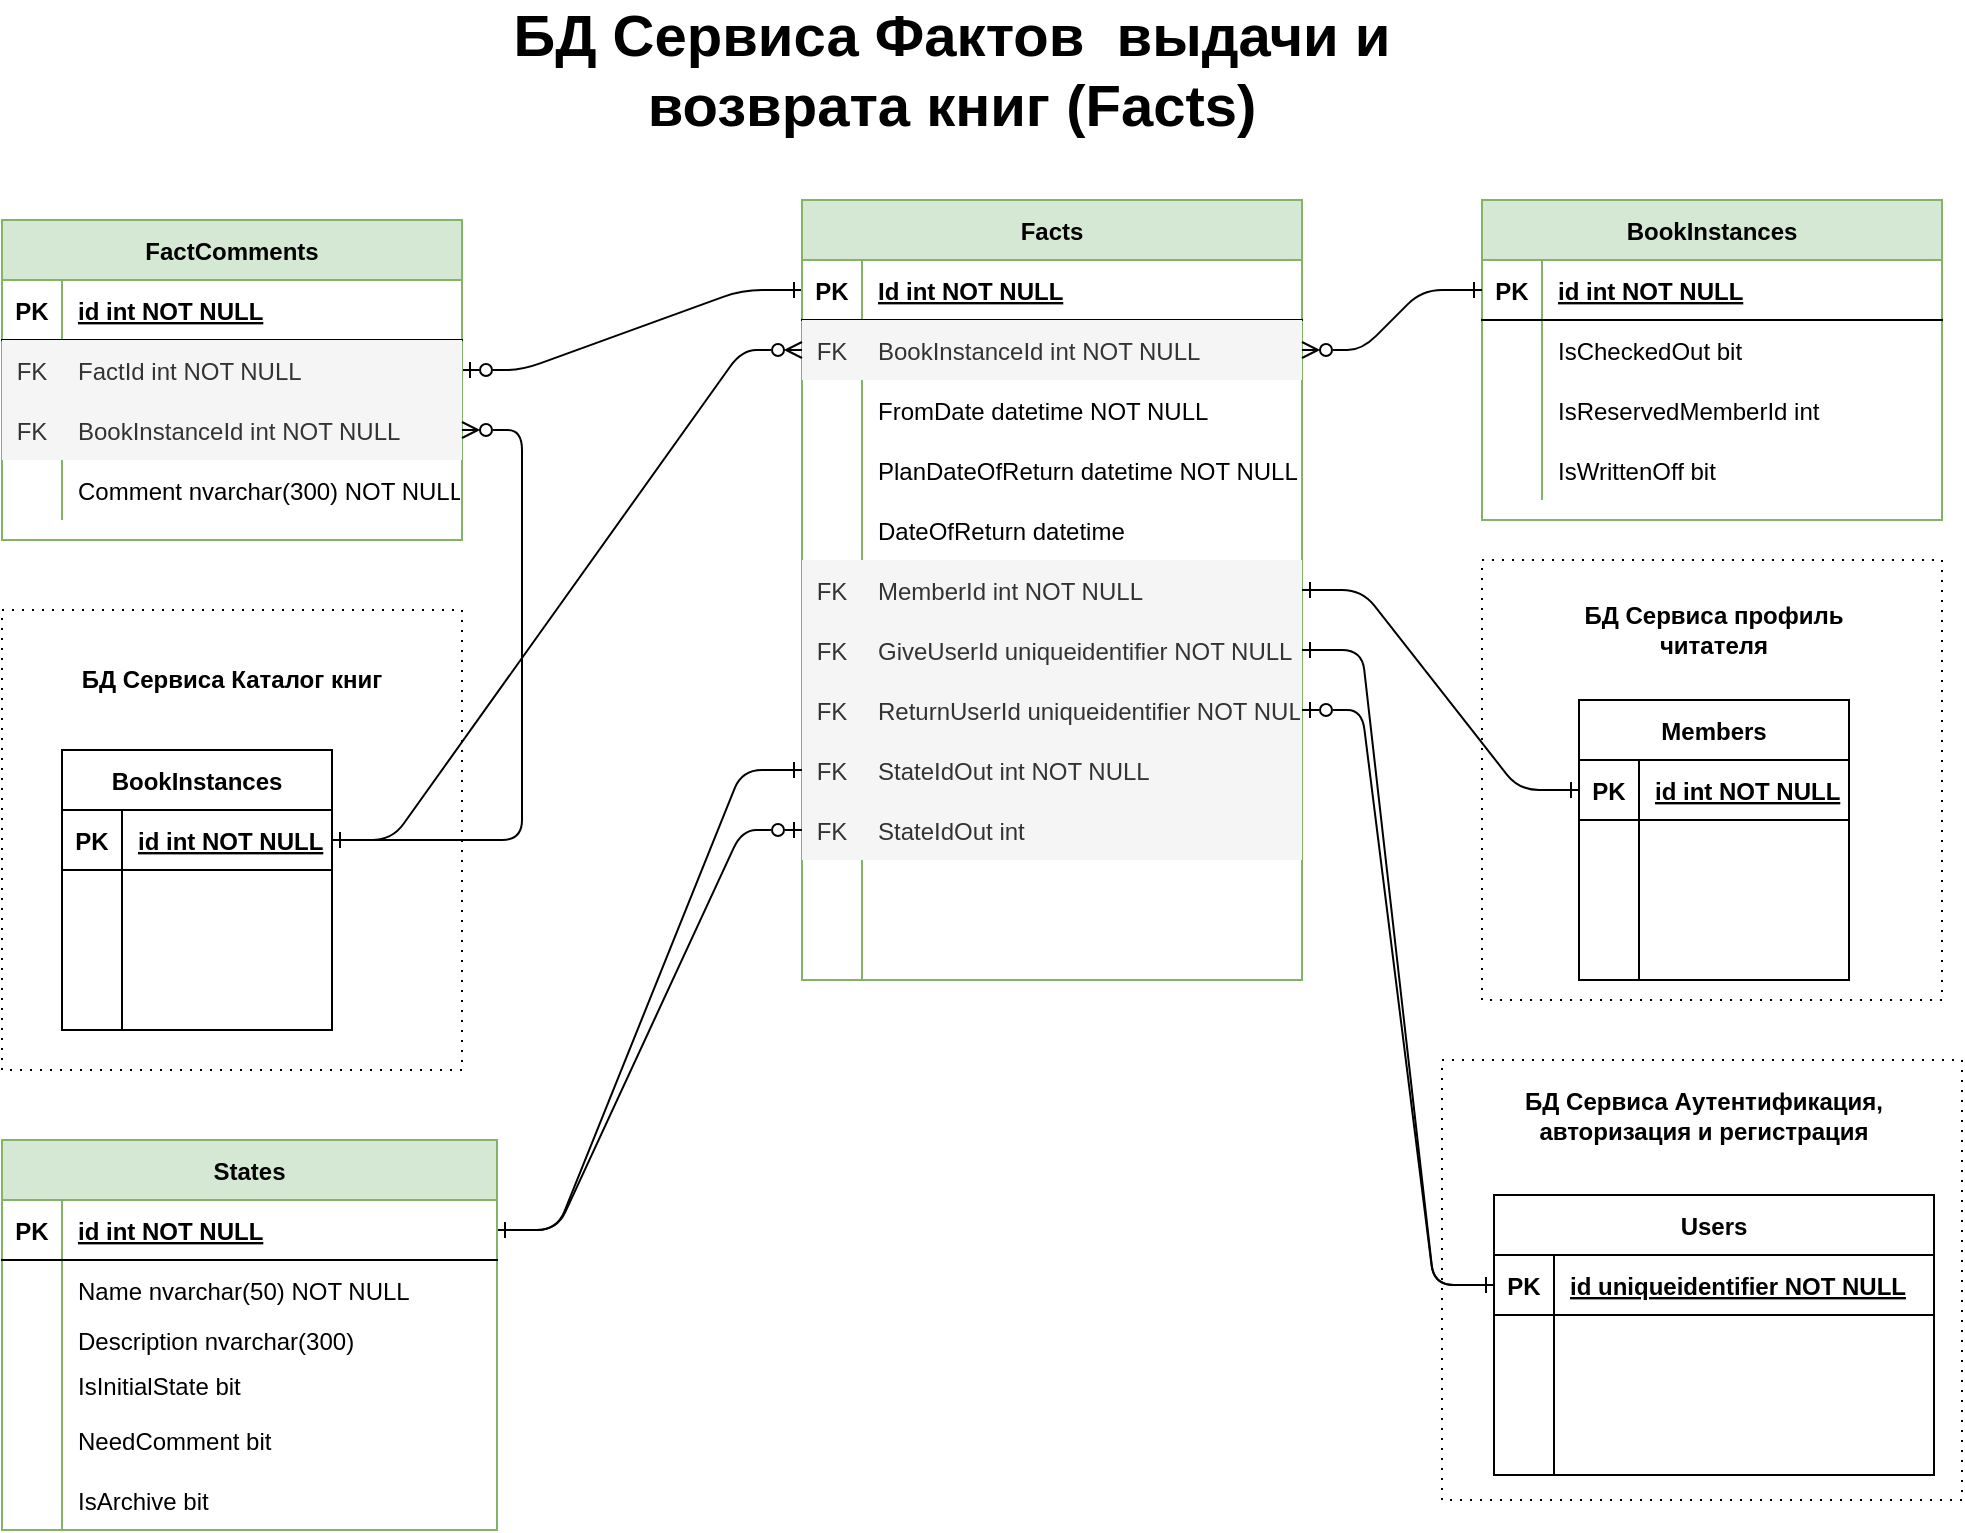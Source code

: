 <mxfile version="26.0.9">
  <diagram id="R2lEEEUBdFMjLlhIrx00" name="Page-1">
    <mxGraphModel dx="1434" dy="836" grid="1" gridSize="10" guides="1" tooltips="1" connect="1" arrows="1" fold="1" page="1" pageScale="1" pageWidth="1100" pageHeight="850" math="0" shadow="0" extFonts="Permanent Marker^https://fonts.googleapis.com/css?family=Permanent+Marker">
      <root>
        <mxCell id="0" />
        <mxCell id="1" parent="0" />
        <mxCell id="8gXtOfc097tfN7bJmvYU-185" value="" style="rounded=0;whiteSpace=wrap;html=1;dashed=1;dashPattern=1 4;" parent="1" vertex="1">
          <mxGeometry x="830" y="280" width="230" height="220" as="geometry" />
        </mxCell>
        <mxCell id="8gXtOfc097tfN7bJmvYU-169" value="" style="rounded=0;whiteSpace=wrap;html=1;dashed=1;dashPattern=1 4;" parent="1" vertex="1">
          <mxGeometry x="90" y="305" width="230" height="230" as="geometry" />
        </mxCell>
        <mxCell id="8gXtOfc097tfN7bJmvYU-164" value="" style="rounded=0;whiteSpace=wrap;html=1;dashed=1;dashPattern=1 4;" parent="1" vertex="1">
          <mxGeometry x="810" y="530" width="260" height="220" as="geometry" />
        </mxCell>
        <mxCell id="C-vyLk0tnHw3VtMMgP7b-1" value="" style="edgeStyle=entityRelationEdgeStyle;endArrow=ERone;startArrow=ERzeroToOne;endFill=0;startFill=0;exitX=1;exitY=0.5;exitDx=0;exitDy=0;entryX=0;entryY=0.5;entryDx=0;entryDy=0;" parent="1" source="8gXtOfc097tfN7bJmvYU-111" target="8gXtOfc097tfN7bJmvYU-3" edge="1">
          <mxGeometry width="100" height="100" relative="1" as="geometry">
            <mxPoint x="460" y="-165" as="sourcePoint" />
            <mxPoint x="540" y="-135" as="targetPoint" />
          </mxGeometry>
        </mxCell>
        <mxCell id="8gXtOfc097tfN7bJmvYU-1" value="БД Сервиса Фактов&amp;nbsp; выдачи и возврата книг (Facts)" style="text;html=1;align=center;verticalAlign=middle;whiteSpace=wrap;rounded=0;fontSize=29;fontStyle=1" parent="1" vertex="1">
          <mxGeometry x="320" y="20" width="490" height="30" as="geometry" />
        </mxCell>
        <mxCell id="8gXtOfc097tfN7bJmvYU-2" value="Facts" style="shape=table;startSize=30;container=1;collapsible=1;childLayout=tableLayout;fixedRows=1;rowLines=0;fontStyle=1;align=center;resizeLast=1;fillColor=#d5e8d4;strokeColor=#82b366;" parent="1" vertex="1">
          <mxGeometry x="490" y="100" width="250" height="390" as="geometry" />
        </mxCell>
        <mxCell id="8gXtOfc097tfN7bJmvYU-3" value="" style="shape=partialRectangle;collapsible=0;dropTarget=0;pointerEvents=0;fillColor=none;points=[[0,0.5],[1,0.5]];portConstraint=eastwest;top=0;left=0;right=0;bottom=1;" parent="8gXtOfc097tfN7bJmvYU-2" vertex="1">
          <mxGeometry y="30" width="250" height="30" as="geometry" />
        </mxCell>
        <mxCell id="8gXtOfc097tfN7bJmvYU-4" value="PK" style="shape=partialRectangle;overflow=hidden;connectable=0;fillColor=none;top=0;left=0;bottom=0;right=0;fontStyle=1;" parent="8gXtOfc097tfN7bJmvYU-3" vertex="1">
          <mxGeometry width="30" height="30" as="geometry">
            <mxRectangle width="30" height="30" as="alternateBounds" />
          </mxGeometry>
        </mxCell>
        <mxCell id="8gXtOfc097tfN7bJmvYU-5" value="Id int NOT NULL " style="shape=partialRectangle;overflow=hidden;connectable=0;fillColor=none;top=0;left=0;bottom=0;right=0;align=left;spacingLeft=6;fontStyle=5;" parent="8gXtOfc097tfN7bJmvYU-3" vertex="1">
          <mxGeometry x="30" width="220" height="30" as="geometry">
            <mxRectangle width="220" height="30" as="alternateBounds" />
          </mxGeometry>
        </mxCell>
        <mxCell id="8gXtOfc097tfN7bJmvYU-6" value="" style="shape=partialRectangle;collapsible=0;dropTarget=0;pointerEvents=0;fillColor=none;points=[[0,0.5],[1,0.5]];portConstraint=eastwest;top=0;left=0;right=0;bottom=0;" parent="8gXtOfc097tfN7bJmvYU-2" vertex="1">
          <mxGeometry y="60" width="250" height="30" as="geometry" />
        </mxCell>
        <mxCell id="8gXtOfc097tfN7bJmvYU-7" value="FK" style="shape=partialRectangle;overflow=hidden;connectable=0;fillColor=#f5f5f5;top=0;left=0;bottom=0;right=0;fontColor=#333333;strokeColor=#666666;" parent="8gXtOfc097tfN7bJmvYU-6" vertex="1">
          <mxGeometry width="30" height="30" as="geometry">
            <mxRectangle width="30" height="30" as="alternateBounds" />
          </mxGeometry>
        </mxCell>
        <mxCell id="8gXtOfc097tfN7bJmvYU-8" value="BookInstanceId int NOT NULL" style="shape=partialRectangle;overflow=hidden;connectable=0;fillColor=#f5f5f5;top=0;left=0;bottom=0;right=0;align=left;spacingLeft=6;fontColor=#333333;strokeColor=#666666;" parent="8gXtOfc097tfN7bJmvYU-6" vertex="1">
          <mxGeometry x="30" width="220" height="30" as="geometry">
            <mxRectangle width="220" height="30" as="alternateBounds" />
          </mxGeometry>
        </mxCell>
        <mxCell id="8gXtOfc097tfN7bJmvYU-21" value="" style="shape=partialRectangle;collapsible=0;dropTarget=0;pointerEvents=0;fillColor=none;points=[[0,0.5],[1,0.5]];portConstraint=eastwest;top=0;left=0;right=0;bottom=0;" parent="8gXtOfc097tfN7bJmvYU-2" vertex="1">
          <mxGeometry y="90" width="250" height="30" as="geometry" />
        </mxCell>
        <mxCell id="8gXtOfc097tfN7bJmvYU-22" value="" style="shape=partialRectangle;overflow=hidden;connectable=0;fillColor=none;top=0;left=0;bottom=0;right=0;" parent="8gXtOfc097tfN7bJmvYU-21" vertex="1">
          <mxGeometry width="30" height="30" as="geometry">
            <mxRectangle width="30" height="30" as="alternateBounds" />
          </mxGeometry>
        </mxCell>
        <mxCell id="8gXtOfc097tfN7bJmvYU-23" value="FromDate datetime NOT NULL" style="shape=partialRectangle;overflow=hidden;connectable=0;fillColor=none;top=0;left=0;bottom=0;right=0;align=left;spacingLeft=6;" parent="8gXtOfc097tfN7bJmvYU-21" vertex="1">
          <mxGeometry x="30" width="220" height="30" as="geometry">
            <mxRectangle width="220" height="30" as="alternateBounds" />
          </mxGeometry>
        </mxCell>
        <mxCell id="8gXtOfc097tfN7bJmvYU-24" value="" style="shape=partialRectangle;collapsible=0;dropTarget=0;pointerEvents=0;fillColor=none;points=[[0,0.5],[1,0.5]];portConstraint=eastwest;top=0;left=0;right=0;bottom=0;" parent="8gXtOfc097tfN7bJmvYU-2" vertex="1">
          <mxGeometry y="120" width="250" height="30" as="geometry" />
        </mxCell>
        <mxCell id="8gXtOfc097tfN7bJmvYU-25" value="" style="shape=partialRectangle;overflow=hidden;connectable=0;fillColor=none;top=0;left=0;bottom=0;right=0;" parent="8gXtOfc097tfN7bJmvYU-24" vertex="1">
          <mxGeometry width="30" height="30" as="geometry">
            <mxRectangle width="30" height="30" as="alternateBounds" />
          </mxGeometry>
        </mxCell>
        <mxCell id="8gXtOfc097tfN7bJmvYU-26" value="PlanDateOfReturn datetime NOT NULL" style="shape=partialRectangle;overflow=hidden;connectable=0;fillColor=none;top=0;left=0;bottom=0;right=0;align=left;spacingLeft=6;" parent="8gXtOfc097tfN7bJmvYU-24" vertex="1">
          <mxGeometry x="30" width="220" height="30" as="geometry">
            <mxRectangle width="220" height="30" as="alternateBounds" />
          </mxGeometry>
        </mxCell>
        <mxCell id="8gXtOfc097tfN7bJmvYU-27" value="" style="shape=partialRectangle;collapsible=0;dropTarget=0;pointerEvents=0;fillColor=none;points=[[0,0.5],[1,0.5]];portConstraint=eastwest;top=0;left=0;right=0;bottom=0;" parent="8gXtOfc097tfN7bJmvYU-2" vertex="1">
          <mxGeometry y="150" width="250" height="30" as="geometry" />
        </mxCell>
        <mxCell id="8gXtOfc097tfN7bJmvYU-28" value="" style="shape=partialRectangle;overflow=hidden;connectable=0;fillColor=none;top=0;left=0;bottom=0;right=0;" parent="8gXtOfc097tfN7bJmvYU-27" vertex="1">
          <mxGeometry width="30" height="30" as="geometry">
            <mxRectangle width="30" height="30" as="alternateBounds" />
          </mxGeometry>
        </mxCell>
        <mxCell id="8gXtOfc097tfN7bJmvYU-29" value="DateOfReturn datetime" style="shape=partialRectangle;overflow=hidden;connectable=0;fillColor=none;top=0;left=0;bottom=0;right=0;align=left;spacingLeft=6;" parent="8gXtOfc097tfN7bJmvYU-27" vertex="1">
          <mxGeometry x="30" width="220" height="30" as="geometry">
            <mxRectangle width="220" height="30" as="alternateBounds" />
          </mxGeometry>
        </mxCell>
        <mxCell id="8gXtOfc097tfN7bJmvYU-30" value="" style="shape=partialRectangle;collapsible=0;dropTarget=0;pointerEvents=0;fillColor=none;points=[[0,0.5],[1,0.5]];portConstraint=eastwest;top=0;left=0;right=0;bottom=0;" parent="8gXtOfc097tfN7bJmvYU-2" vertex="1">
          <mxGeometry y="180" width="250" height="30" as="geometry" />
        </mxCell>
        <mxCell id="8gXtOfc097tfN7bJmvYU-31" value="FK" style="shape=partialRectangle;overflow=hidden;connectable=0;fillColor=#f5f5f5;top=0;left=0;bottom=0;right=0;fontColor=#333333;strokeColor=#666666;" parent="8gXtOfc097tfN7bJmvYU-30" vertex="1">
          <mxGeometry width="30" height="30" as="geometry">
            <mxRectangle width="30" height="30" as="alternateBounds" />
          </mxGeometry>
        </mxCell>
        <mxCell id="8gXtOfc097tfN7bJmvYU-32" value="MemberId int NOT NULL" style="shape=partialRectangle;overflow=hidden;connectable=0;fillColor=#f5f5f5;top=0;left=0;bottom=0;right=0;align=left;spacingLeft=6;fontColor=#333333;strokeColor=#666666;" parent="8gXtOfc097tfN7bJmvYU-30" vertex="1">
          <mxGeometry x="30" width="220" height="30" as="geometry">
            <mxRectangle width="220" height="30" as="alternateBounds" />
          </mxGeometry>
        </mxCell>
        <mxCell id="8gXtOfc097tfN7bJmvYU-33" value="" style="shape=partialRectangle;collapsible=0;dropTarget=0;pointerEvents=0;fillColor=none;points=[[0,0.5],[1,0.5]];portConstraint=eastwest;top=0;left=0;right=0;bottom=0;" parent="8gXtOfc097tfN7bJmvYU-2" vertex="1">
          <mxGeometry y="210" width="250" height="30" as="geometry" />
        </mxCell>
        <mxCell id="8gXtOfc097tfN7bJmvYU-34" value="FK" style="shape=partialRectangle;overflow=hidden;connectable=0;fillColor=#f5f5f5;top=0;left=0;bottom=0;right=0;fontColor=#333333;strokeColor=#666666;" parent="8gXtOfc097tfN7bJmvYU-33" vertex="1">
          <mxGeometry width="30" height="30" as="geometry">
            <mxRectangle width="30" height="30" as="alternateBounds" />
          </mxGeometry>
        </mxCell>
        <mxCell id="8gXtOfc097tfN7bJmvYU-35" value="GiveUserId uniqueidentifier NOT NULL" style="shape=partialRectangle;overflow=hidden;connectable=0;fillColor=#f5f5f5;top=0;left=0;bottom=0;right=0;align=left;spacingLeft=6;fontColor=#333333;strokeColor=#666666;" parent="8gXtOfc097tfN7bJmvYU-33" vertex="1">
          <mxGeometry x="30" width="220" height="30" as="geometry">
            <mxRectangle width="220" height="30" as="alternateBounds" />
          </mxGeometry>
        </mxCell>
        <mxCell id="8gXtOfc097tfN7bJmvYU-36" value="" style="shape=partialRectangle;collapsible=0;dropTarget=0;pointerEvents=0;fillColor=none;points=[[0,0.5],[1,0.5]];portConstraint=eastwest;top=0;left=0;right=0;bottom=0;" parent="8gXtOfc097tfN7bJmvYU-2" vertex="1">
          <mxGeometry y="240" width="250" height="30" as="geometry" />
        </mxCell>
        <mxCell id="8gXtOfc097tfN7bJmvYU-37" value="FK" style="shape=partialRectangle;overflow=hidden;connectable=0;fillColor=#f5f5f5;top=0;left=0;bottom=0;right=0;fontColor=#333333;strokeColor=#666666;" parent="8gXtOfc097tfN7bJmvYU-36" vertex="1">
          <mxGeometry width="30" height="30" as="geometry">
            <mxRectangle width="30" height="30" as="alternateBounds" />
          </mxGeometry>
        </mxCell>
        <mxCell id="8gXtOfc097tfN7bJmvYU-38" value="ReturnUserId uniqueidentifier NOT NULL" style="shape=partialRectangle;overflow=hidden;connectable=0;fillColor=#f5f5f5;top=0;left=0;bottom=0;right=0;align=left;spacingLeft=6;fontColor=#333333;strokeColor=#666666;" parent="8gXtOfc097tfN7bJmvYU-36" vertex="1">
          <mxGeometry x="30" width="220" height="30" as="geometry">
            <mxRectangle width="220" height="30" as="alternateBounds" />
          </mxGeometry>
        </mxCell>
        <mxCell id="8gXtOfc097tfN7bJmvYU-64" value="" style="shape=partialRectangle;collapsible=0;dropTarget=0;pointerEvents=0;fillColor=none;points=[[0,0.5],[1,0.5]];portConstraint=eastwest;top=0;left=0;right=0;bottom=0;" parent="8gXtOfc097tfN7bJmvYU-2" vertex="1">
          <mxGeometry y="270" width="250" height="30" as="geometry" />
        </mxCell>
        <mxCell id="8gXtOfc097tfN7bJmvYU-65" value="FK" style="shape=partialRectangle;overflow=hidden;connectable=0;fillColor=#f5f5f5;top=0;left=0;bottom=0;right=0;fontColor=#333333;strokeColor=#666666;" parent="8gXtOfc097tfN7bJmvYU-64" vertex="1">
          <mxGeometry width="30" height="30" as="geometry">
            <mxRectangle width="30" height="30" as="alternateBounds" />
          </mxGeometry>
        </mxCell>
        <mxCell id="8gXtOfc097tfN7bJmvYU-66" value="StateIdOut int NOT NULL" style="shape=partialRectangle;overflow=hidden;connectable=0;fillColor=#f5f5f5;top=0;left=0;bottom=0;right=0;align=left;spacingLeft=6;fontColor=#333333;strokeColor=#666666;" parent="8gXtOfc097tfN7bJmvYU-64" vertex="1">
          <mxGeometry x="30" width="220" height="30" as="geometry">
            <mxRectangle width="220" height="30" as="alternateBounds" />
          </mxGeometry>
        </mxCell>
        <mxCell id="8gXtOfc097tfN7bJmvYU-67" value="" style="shape=partialRectangle;collapsible=0;dropTarget=0;pointerEvents=0;fillColor=none;points=[[0,0.5],[1,0.5]];portConstraint=eastwest;top=0;left=0;right=0;bottom=0;" parent="8gXtOfc097tfN7bJmvYU-2" vertex="1">
          <mxGeometry y="300" width="250" height="30" as="geometry" />
        </mxCell>
        <mxCell id="8gXtOfc097tfN7bJmvYU-68" value="FK" style="shape=partialRectangle;overflow=hidden;connectable=0;fillColor=#f5f5f5;top=0;left=0;bottom=0;right=0;fontColor=#333333;strokeColor=#666666;" parent="8gXtOfc097tfN7bJmvYU-67" vertex="1">
          <mxGeometry width="30" height="30" as="geometry">
            <mxRectangle width="30" height="30" as="alternateBounds" />
          </mxGeometry>
        </mxCell>
        <mxCell id="8gXtOfc097tfN7bJmvYU-69" value="StateIdOut int" style="shape=partialRectangle;overflow=hidden;connectable=0;fillColor=#f5f5f5;top=0;left=0;bottom=0;right=0;align=left;spacingLeft=6;fontColor=#333333;strokeColor=#666666;" parent="8gXtOfc097tfN7bJmvYU-67" vertex="1">
          <mxGeometry x="30" width="220" height="30" as="geometry">
            <mxRectangle width="220" height="30" as="alternateBounds" />
          </mxGeometry>
        </mxCell>
        <mxCell id="8gXtOfc097tfN7bJmvYU-101" value="" style="shape=partialRectangle;collapsible=0;dropTarget=0;pointerEvents=0;fillColor=none;points=[[0,0.5],[1,0.5]];portConstraint=eastwest;top=0;left=0;right=0;bottom=0;" parent="8gXtOfc097tfN7bJmvYU-2" vertex="1">
          <mxGeometry y="330" width="250" height="30" as="geometry" />
        </mxCell>
        <mxCell id="8gXtOfc097tfN7bJmvYU-102" value="" style="shape=partialRectangle;overflow=hidden;connectable=0;fillColor=none;top=0;left=0;bottom=0;right=0;" parent="8gXtOfc097tfN7bJmvYU-101" vertex="1">
          <mxGeometry width="30" height="30" as="geometry">
            <mxRectangle width="30" height="30" as="alternateBounds" />
          </mxGeometry>
        </mxCell>
        <mxCell id="8gXtOfc097tfN7bJmvYU-103" value="" style="shape=partialRectangle;overflow=hidden;connectable=0;fillColor=none;top=0;left=0;bottom=0;right=0;align=left;spacingLeft=6;" parent="8gXtOfc097tfN7bJmvYU-101" vertex="1">
          <mxGeometry x="30" width="220" height="30" as="geometry">
            <mxRectangle width="220" height="30" as="alternateBounds" />
          </mxGeometry>
        </mxCell>
        <mxCell id="8gXtOfc097tfN7bJmvYU-104" value="" style="shape=partialRectangle;collapsible=0;dropTarget=0;pointerEvents=0;fillColor=none;points=[[0,0.5],[1,0.5]];portConstraint=eastwest;top=0;left=0;right=0;bottom=0;" parent="8gXtOfc097tfN7bJmvYU-2" vertex="1">
          <mxGeometry y="360" width="250" height="30" as="geometry" />
        </mxCell>
        <mxCell id="8gXtOfc097tfN7bJmvYU-105" value="" style="shape=partialRectangle;overflow=hidden;connectable=0;fillColor=none;top=0;left=0;bottom=0;right=0;" parent="8gXtOfc097tfN7bJmvYU-104" vertex="1">
          <mxGeometry width="30" height="30" as="geometry">
            <mxRectangle width="30" height="30" as="alternateBounds" />
          </mxGeometry>
        </mxCell>
        <mxCell id="8gXtOfc097tfN7bJmvYU-106" value="" style="shape=partialRectangle;overflow=hidden;connectable=0;fillColor=none;top=0;left=0;bottom=0;right=0;align=left;spacingLeft=6;" parent="8gXtOfc097tfN7bJmvYU-104" vertex="1">
          <mxGeometry x="30" width="220" height="30" as="geometry">
            <mxRectangle width="220" height="30" as="alternateBounds" />
          </mxGeometry>
        </mxCell>
        <mxCell id="8gXtOfc097tfN7bJmvYU-107" value="FactComments" style="shape=table;startSize=30;container=1;collapsible=1;childLayout=tableLayout;fixedRows=1;rowLines=0;fontStyle=1;align=center;resizeLast=1;fillColor=#d5e8d4;strokeColor=#82b366;" parent="1" vertex="1">
          <mxGeometry x="90" y="110" width="230" height="160" as="geometry" />
        </mxCell>
        <mxCell id="8gXtOfc097tfN7bJmvYU-108" value="" style="shape=partialRectangle;collapsible=0;dropTarget=0;pointerEvents=0;fillColor=none;points=[[0,0.5],[1,0.5]];portConstraint=eastwest;top=0;left=0;right=0;bottom=1;" parent="8gXtOfc097tfN7bJmvYU-107" vertex="1">
          <mxGeometry y="30" width="230" height="30" as="geometry" />
        </mxCell>
        <mxCell id="8gXtOfc097tfN7bJmvYU-109" value="PK" style="shape=partialRectangle;overflow=hidden;connectable=0;fillColor=none;top=0;left=0;bottom=0;right=0;fontStyle=1;" parent="8gXtOfc097tfN7bJmvYU-108" vertex="1">
          <mxGeometry width="30" height="30" as="geometry">
            <mxRectangle width="30" height="30" as="alternateBounds" />
          </mxGeometry>
        </mxCell>
        <mxCell id="8gXtOfc097tfN7bJmvYU-110" value="id int NOT NULL " style="shape=partialRectangle;overflow=hidden;connectable=0;fillColor=none;top=0;left=0;bottom=0;right=0;align=left;spacingLeft=6;fontStyle=5;" parent="8gXtOfc097tfN7bJmvYU-108" vertex="1">
          <mxGeometry x="30" width="200" height="30" as="geometry">
            <mxRectangle width="200" height="30" as="alternateBounds" />
          </mxGeometry>
        </mxCell>
        <mxCell id="8gXtOfc097tfN7bJmvYU-111" value="" style="shape=partialRectangle;collapsible=0;dropTarget=0;pointerEvents=0;fillColor=none;points=[[0,0.5],[1,0.5]];portConstraint=eastwest;top=0;left=0;right=0;bottom=0;" parent="8gXtOfc097tfN7bJmvYU-107" vertex="1">
          <mxGeometry y="60" width="230" height="30" as="geometry" />
        </mxCell>
        <mxCell id="8gXtOfc097tfN7bJmvYU-112" value="FK" style="shape=partialRectangle;overflow=hidden;connectable=0;fillColor=#f5f5f5;top=0;left=0;bottom=0;right=0;fontColor=#333333;strokeColor=#666666;" parent="8gXtOfc097tfN7bJmvYU-111" vertex="1">
          <mxGeometry width="30" height="30" as="geometry">
            <mxRectangle width="30" height="30" as="alternateBounds" />
          </mxGeometry>
        </mxCell>
        <mxCell id="8gXtOfc097tfN7bJmvYU-113" value="FactId int NOT NULL" style="shape=partialRectangle;overflow=hidden;connectable=0;fillColor=#f5f5f5;top=0;left=0;bottom=0;right=0;align=left;spacingLeft=6;fontColor=#333333;strokeColor=#666666;" parent="8gXtOfc097tfN7bJmvYU-111" vertex="1">
          <mxGeometry x="30" width="200" height="30" as="geometry">
            <mxRectangle width="200" height="30" as="alternateBounds" />
          </mxGeometry>
        </mxCell>
        <mxCell id="8gXtOfc097tfN7bJmvYU-114" value="" style="shape=partialRectangle;collapsible=0;dropTarget=0;pointerEvents=0;fillColor=none;points=[[0,0.5],[1,0.5]];portConstraint=eastwest;top=0;left=0;right=0;bottom=0;" parent="8gXtOfc097tfN7bJmvYU-107" vertex="1">
          <mxGeometry y="90" width="230" height="30" as="geometry" />
        </mxCell>
        <mxCell id="8gXtOfc097tfN7bJmvYU-115" value="FK" style="shape=partialRectangle;overflow=hidden;connectable=0;fillColor=#f5f5f5;top=0;left=0;bottom=0;right=0;fontColor=#333333;strokeColor=#666666;" parent="8gXtOfc097tfN7bJmvYU-114" vertex="1">
          <mxGeometry width="30" height="30" as="geometry">
            <mxRectangle width="30" height="30" as="alternateBounds" />
          </mxGeometry>
        </mxCell>
        <mxCell id="8gXtOfc097tfN7bJmvYU-116" value="BookInstanceId int NOT NULL" style="shape=partialRectangle;overflow=hidden;connectable=0;fillColor=#f5f5f5;top=0;left=0;bottom=0;right=0;align=left;spacingLeft=6;fontColor=#333333;strokeColor=#666666;" parent="8gXtOfc097tfN7bJmvYU-114" vertex="1">
          <mxGeometry x="30" width="200" height="30" as="geometry">
            <mxRectangle width="200" height="30" as="alternateBounds" />
          </mxGeometry>
        </mxCell>
        <mxCell id="8gXtOfc097tfN7bJmvYU-117" value="" style="shape=partialRectangle;collapsible=0;dropTarget=0;pointerEvents=0;fillColor=none;points=[[0,0.5],[1,0.5]];portConstraint=eastwest;top=0;left=0;right=0;bottom=0;" parent="8gXtOfc097tfN7bJmvYU-107" vertex="1">
          <mxGeometry y="120" width="230" height="30" as="geometry" />
        </mxCell>
        <mxCell id="8gXtOfc097tfN7bJmvYU-118" value="" style="shape=partialRectangle;overflow=hidden;connectable=0;fillColor=none;top=0;left=0;bottom=0;right=0;" parent="8gXtOfc097tfN7bJmvYU-117" vertex="1">
          <mxGeometry width="30" height="30" as="geometry">
            <mxRectangle width="30" height="30" as="alternateBounds" />
          </mxGeometry>
        </mxCell>
        <mxCell id="8gXtOfc097tfN7bJmvYU-119" value="Comment nvarchar(300) NOT NULL" style="shape=partialRectangle;overflow=hidden;connectable=0;fillColor=none;top=0;left=0;bottom=0;right=0;align=left;spacingLeft=6;" parent="8gXtOfc097tfN7bJmvYU-117" vertex="1">
          <mxGeometry x="30" width="200" height="30" as="geometry">
            <mxRectangle width="200" height="30" as="alternateBounds" />
          </mxGeometry>
        </mxCell>
        <mxCell id="8gXtOfc097tfN7bJmvYU-120" value="Users" style="shape=table;startSize=30;container=1;collapsible=1;childLayout=tableLayout;fixedRows=1;rowLines=0;fontStyle=1;align=center;resizeLast=1;" parent="1" vertex="1">
          <mxGeometry x="836" y="597.5" width="220" height="140" as="geometry" />
        </mxCell>
        <mxCell id="8gXtOfc097tfN7bJmvYU-121" value="" style="shape=partialRectangle;collapsible=0;dropTarget=0;pointerEvents=0;fillColor=none;points=[[0,0.5],[1,0.5]];portConstraint=eastwest;top=0;left=0;right=0;bottom=1;" parent="8gXtOfc097tfN7bJmvYU-120" vertex="1">
          <mxGeometry y="30" width="220" height="30" as="geometry" />
        </mxCell>
        <mxCell id="8gXtOfc097tfN7bJmvYU-122" value="PK" style="shape=partialRectangle;overflow=hidden;connectable=0;fillColor=none;top=0;left=0;bottom=0;right=0;fontStyle=1;" parent="8gXtOfc097tfN7bJmvYU-121" vertex="1">
          <mxGeometry width="30" height="30" as="geometry">
            <mxRectangle width="30" height="30" as="alternateBounds" />
          </mxGeometry>
        </mxCell>
        <mxCell id="8gXtOfc097tfN7bJmvYU-123" value="id uniqueidentifier NOT NULL " style="shape=partialRectangle;overflow=hidden;connectable=0;fillColor=none;top=0;left=0;bottom=0;right=0;align=left;spacingLeft=6;fontStyle=5;" parent="8gXtOfc097tfN7bJmvYU-121" vertex="1">
          <mxGeometry x="30" width="190" height="30" as="geometry">
            <mxRectangle width="190" height="30" as="alternateBounds" />
          </mxGeometry>
        </mxCell>
        <mxCell id="8gXtOfc097tfN7bJmvYU-124" value="" style="shape=partialRectangle;collapsible=0;dropTarget=0;pointerEvents=0;fillColor=none;points=[[0,0.5],[1,0.5]];portConstraint=eastwest;top=0;left=0;right=0;bottom=0;" parent="8gXtOfc097tfN7bJmvYU-120" vertex="1">
          <mxGeometry y="60" width="220" height="30" as="geometry" />
        </mxCell>
        <mxCell id="8gXtOfc097tfN7bJmvYU-125" value="" style="shape=partialRectangle;overflow=hidden;connectable=0;fillColor=none;top=0;left=0;bottom=0;right=0;" parent="8gXtOfc097tfN7bJmvYU-124" vertex="1">
          <mxGeometry width="30" height="30" as="geometry">
            <mxRectangle width="30" height="30" as="alternateBounds" />
          </mxGeometry>
        </mxCell>
        <mxCell id="8gXtOfc097tfN7bJmvYU-126" value="" style="shape=partialRectangle;overflow=hidden;connectable=0;fillColor=none;top=0;left=0;bottom=0;right=0;align=left;spacingLeft=6;" parent="8gXtOfc097tfN7bJmvYU-124" vertex="1">
          <mxGeometry x="30" width="190" height="30" as="geometry">
            <mxRectangle width="190" height="30" as="alternateBounds" />
          </mxGeometry>
        </mxCell>
        <mxCell id="8gXtOfc097tfN7bJmvYU-127" value="" style="shape=partialRectangle;collapsible=0;dropTarget=0;pointerEvents=0;fillColor=none;points=[[0,0.5],[1,0.5]];portConstraint=eastwest;top=0;left=0;right=0;bottom=0;" parent="8gXtOfc097tfN7bJmvYU-120" vertex="1">
          <mxGeometry y="90" width="220" height="30" as="geometry" />
        </mxCell>
        <mxCell id="8gXtOfc097tfN7bJmvYU-128" value="" style="shape=partialRectangle;overflow=hidden;connectable=0;fillColor=none;top=0;left=0;bottom=0;right=0;" parent="8gXtOfc097tfN7bJmvYU-127" vertex="1">
          <mxGeometry width="30" height="30" as="geometry">
            <mxRectangle width="30" height="30" as="alternateBounds" />
          </mxGeometry>
        </mxCell>
        <mxCell id="8gXtOfc097tfN7bJmvYU-129" value="" style="shape=partialRectangle;overflow=hidden;connectable=0;fillColor=none;top=0;left=0;bottom=0;right=0;align=left;spacingLeft=6;" parent="8gXtOfc097tfN7bJmvYU-127" vertex="1">
          <mxGeometry x="30" width="190" height="30" as="geometry">
            <mxRectangle width="190" height="30" as="alternateBounds" />
          </mxGeometry>
        </mxCell>
        <mxCell id="8gXtOfc097tfN7bJmvYU-130" value="" style="shape=partialRectangle;collapsible=0;dropTarget=0;pointerEvents=0;fillColor=none;points=[[0,0.5],[1,0.5]];portConstraint=eastwest;top=0;left=0;right=0;bottom=0;" parent="8gXtOfc097tfN7bJmvYU-120" vertex="1">
          <mxGeometry y="120" width="220" height="20" as="geometry" />
        </mxCell>
        <mxCell id="8gXtOfc097tfN7bJmvYU-131" value="" style="shape=partialRectangle;overflow=hidden;connectable=0;fillColor=none;top=0;left=0;bottom=0;right=0;" parent="8gXtOfc097tfN7bJmvYU-130" vertex="1">
          <mxGeometry width="30" height="20" as="geometry">
            <mxRectangle width="30" height="20" as="alternateBounds" />
          </mxGeometry>
        </mxCell>
        <mxCell id="8gXtOfc097tfN7bJmvYU-132" value="" style="shape=partialRectangle;overflow=hidden;connectable=0;fillColor=none;top=0;left=0;bottom=0;right=0;align=left;spacingLeft=6;" parent="8gXtOfc097tfN7bJmvYU-130" vertex="1">
          <mxGeometry x="30" width="190" height="20" as="geometry">
            <mxRectangle width="190" height="20" as="alternateBounds" />
          </mxGeometry>
        </mxCell>
        <mxCell id="8gXtOfc097tfN7bJmvYU-146" value="BookInstances" style="shape=table;startSize=30;container=1;collapsible=1;childLayout=tableLayout;fixedRows=1;rowLines=0;fontStyle=1;align=center;resizeLast=1;" parent="1" vertex="1">
          <mxGeometry x="120" y="375" width="135" height="140" as="geometry" />
        </mxCell>
        <mxCell id="8gXtOfc097tfN7bJmvYU-147" value="" style="shape=partialRectangle;collapsible=0;dropTarget=0;pointerEvents=0;fillColor=none;points=[[0,0.5],[1,0.5]];portConstraint=eastwest;top=0;left=0;right=0;bottom=1;" parent="8gXtOfc097tfN7bJmvYU-146" vertex="1">
          <mxGeometry y="30" width="135" height="30" as="geometry" />
        </mxCell>
        <mxCell id="8gXtOfc097tfN7bJmvYU-148" value="PK" style="shape=partialRectangle;overflow=hidden;connectable=0;fillColor=none;top=0;left=0;bottom=0;right=0;fontStyle=1;" parent="8gXtOfc097tfN7bJmvYU-147" vertex="1">
          <mxGeometry width="30" height="30" as="geometry">
            <mxRectangle width="30" height="30" as="alternateBounds" />
          </mxGeometry>
        </mxCell>
        <mxCell id="8gXtOfc097tfN7bJmvYU-149" value="id int NOT NULL " style="shape=partialRectangle;overflow=hidden;connectable=0;fillColor=none;top=0;left=0;bottom=0;right=0;align=left;spacingLeft=6;fontStyle=5;" parent="8gXtOfc097tfN7bJmvYU-147" vertex="1">
          <mxGeometry x="30" width="105" height="30" as="geometry">
            <mxRectangle width="105" height="30" as="alternateBounds" />
          </mxGeometry>
        </mxCell>
        <mxCell id="8gXtOfc097tfN7bJmvYU-150" value="" style="shape=partialRectangle;collapsible=0;dropTarget=0;pointerEvents=0;fillColor=none;points=[[0,0.5],[1,0.5]];portConstraint=eastwest;top=0;left=0;right=0;bottom=0;" parent="8gXtOfc097tfN7bJmvYU-146" vertex="1">
          <mxGeometry y="60" width="135" height="30" as="geometry" />
        </mxCell>
        <mxCell id="8gXtOfc097tfN7bJmvYU-151" value="" style="shape=partialRectangle;overflow=hidden;connectable=0;fillColor=none;top=0;left=0;bottom=0;right=0;" parent="8gXtOfc097tfN7bJmvYU-150" vertex="1">
          <mxGeometry width="30" height="30" as="geometry">
            <mxRectangle width="30" height="30" as="alternateBounds" />
          </mxGeometry>
        </mxCell>
        <mxCell id="8gXtOfc097tfN7bJmvYU-152" value="" style="shape=partialRectangle;overflow=hidden;connectable=0;fillColor=none;top=0;left=0;bottom=0;right=0;align=left;spacingLeft=6;" parent="8gXtOfc097tfN7bJmvYU-150" vertex="1">
          <mxGeometry x="30" width="105" height="30" as="geometry">
            <mxRectangle width="105" height="30" as="alternateBounds" />
          </mxGeometry>
        </mxCell>
        <mxCell id="8gXtOfc097tfN7bJmvYU-153" value="" style="shape=partialRectangle;collapsible=0;dropTarget=0;pointerEvents=0;fillColor=none;points=[[0,0.5],[1,0.5]];portConstraint=eastwest;top=0;left=0;right=0;bottom=0;" parent="8gXtOfc097tfN7bJmvYU-146" vertex="1">
          <mxGeometry y="90" width="135" height="30" as="geometry" />
        </mxCell>
        <mxCell id="8gXtOfc097tfN7bJmvYU-154" value="" style="shape=partialRectangle;overflow=hidden;connectable=0;fillColor=none;top=0;left=0;bottom=0;right=0;" parent="8gXtOfc097tfN7bJmvYU-153" vertex="1">
          <mxGeometry width="30" height="30" as="geometry">
            <mxRectangle width="30" height="30" as="alternateBounds" />
          </mxGeometry>
        </mxCell>
        <mxCell id="8gXtOfc097tfN7bJmvYU-155" value="" style="shape=partialRectangle;overflow=hidden;connectable=0;fillColor=none;top=0;left=0;bottom=0;right=0;align=left;spacingLeft=6;" parent="8gXtOfc097tfN7bJmvYU-153" vertex="1">
          <mxGeometry x="30" width="105" height="30" as="geometry">
            <mxRectangle width="105" height="30" as="alternateBounds" />
          </mxGeometry>
        </mxCell>
        <mxCell id="8gXtOfc097tfN7bJmvYU-156" value="" style="shape=partialRectangle;collapsible=0;dropTarget=0;pointerEvents=0;fillColor=none;points=[[0,0.5],[1,0.5]];portConstraint=eastwest;top=0;left=0;right=0;bottom=0;" parent="8gXtOfc097tfN7bJmvYU-146" vertex="1">
          <mxGeometry y="120" width="135" height="20" as="geometry" />
        </mxCell>
        <mxCell id="8gXtOfc097tfN7bJmvYU-157" value="" style="shape=partialRectangle;overflow=hidden;connectable=0;fillColor=none;top=0;left=0;bottom=0;right=0;" parent="8gXtOfc097tfN7bJmvYU-156" vertex="1">
          <mxGeometry width="30" height="20" as="geometry">
            <mxRectangle width="30" height="20" as="alternateBounds" />
          </mxGeometry>
        </mxCell>
        <mxCell id="8gXtOfc097tfN7bJmvYU-158" value="" style="shape=partialRectangle;overflow=hidden;connectable=0;fillColor=none;top=0;left=0;bottom=0;right=0;align=left;spacingLeft=6;" parent="8gXtOfc097tfN7bJmvYU-156" vertex="1">
          <mxGeometry x="30" width="105" height="20" as="geometry">
            <mxRectangle width="105" height="20" as="alternateBounds" />
          </mxGeometry>
        </mxCell>
        <mxCell id="8gXtOfc097tfN7bJmvYU-159" value="" style="edgeStyle=entityRelationEdgeStyle;endArrow=ERone;startArrow=ERone;endFill=0;startFill=0;" parent="1" source="BM7u6-7hH6lUs1AKq3nh-2" target="8gXtOfc097tfN7bJmvYU-64" edge="1">
          <mxGeometry width="100" height="100" relative="1" as="geometry">
            <mxPoint x="880" y="530" as="sourcePoint" />
            <mxPoint x="960" y="480" as="targetPoint" />
          </mxGeometry>
        </mxCell>
        <mxCell id="8gXtOfc097tfN7bJmvYU-160" value="" style="edgeStyle=entityRelationEdgeStyle;endArrow=ERzeroToOne;startArrow=ERone;endFill=0;startFill=0;exitX=1;exitY=0.5;exitDx=0;exitDy=0;entryX=0;entryY=0.5;entryDx=0;entryDy=0;" parent="1" source="BM7u6-7hH6lUs1AKq3nh-2" target="8gXtOfc097tfN7bJmvYU-67" edge="1">
          <mxGeometry width="100" height="100" relative="1" as="geometry">
            <mxPoint x="310" y="455" as="sourcePoint" />
            <mxPoint x="550" y="425" as="targetPoint" />
          </mxGeometry>
        </mxCell>
        <mxCell id="8gXtOfc097tfN7bJmvYU-161" value="" style="edgeStyle=entityRelationEdgeStyle;endArrow=ERone;startArrow=ERzeroToOne;endFill=0;startFill=0;exitX=1;exitY=0.5;exitDx=0;exitDy=0;entryX=0;entryY=0.5;entryDx=0;entryDy=0;" parent="1" source="8gXtOfc097tfN7bJmvYU-36" target="8gXtOfc097tfN7bJmvYU-121" edge="1">
          <mxGeometry width="100" height="100" relative="1" as="geometry">
            <mxPoint x="830" y="490" as="sourcePoint" />
            <mxPoint x="940" y="450" as="targetPoint" />
          </mxGeometry>
        </mxCell>
        <mxCell id="8gXtOfc097tfN7bJmvYU-162" value="" style="edgeStyle=entityRelationEdgeStyle;endArrow=ERone;startArrow=ERone;endFill=0;startFill=0;exitX=1;exitY=0.5;exitDx=0;exitDy=0;entryX=0;entryY=0.5;entryDx=0;entryDy=0;" parent="1" source="8gXtOfc097tfN7bJmvYU-33" target="8gXtOfc097tfN7bJmvYU-121" edge="1">
          <mxGeometry width="100" height="100" relative="1" as="geometry">
            <mxPoint x="800" y="395" as="sourcePoint" />
            <mxPoint x="870" y="375" as="targetPoint" />
          </mxGeometry>
        </mxCell>
        <mxCell id="8gXtOfc097tfN7bJmvYU-163" value="" style="edgeStyle=entityRelationEdgeStyle;endArrow=ERone;startArrow=ERzeroToMany;endFill=0;startFill=0;" parent="1" source="8gXtOfc097tfN7bJmvYU-6" target="8gXtOfc097tfN7bJmvYU-147" edge="1">
          <mxGeometry width="100" height="100" relative="1" as="geometry">
            <mxPoint x="830" y="200" as="sourcePoint" />
            <mxPoint x="900" y="210" as="targetPoint" />
          </mxGeometry>
        </mxCell>
        <mxCell id="8gXtOfc097tfN7bJmvYU-165" value="БД Сервиса Аутентификация, авторизация и регистрация" style="text;html=1;align=center;verticalAlign=middle;whiteSpace=wrap;rounded=0;fontStyle=1" parent="1" vertex="1">
          <mxGeometry x="816" y="542.5" width="250" height="30" as="geometry" />
        </mxCell>
        <mxCell id="8gXtOfc097tfN7bJmvYU-171" value="БД Сервиса Каталог книг" style="text;html=1;align=center;verticalAlign=middle;whiteSpace=wrap;rounded=0;fontStyle=1" parent="1" vertex="1">
          <mxGeometry x="110" y="325" width="190" height="30" as="geometry" />
        </mxCell>
        <mxCell id="8gXtOfc097tfN7bJmvYU-172" value="Members" style="shape=table;startSize=30;container=1;collapsible=1;childLayout=tableLayout;fixedRows=1;rowLines=0;fontStyle=1;align=center;resizeLast=1;" parent="1" vertex="1">
          <mxGeometry x="878.5" y="350" width="135" height="140" as="geometry" />
        </mxCell>
        <mxCell id="8gXtOfc097tfN7bJmvYU-173" value="" style="shape=partialRectangle;collapsible=0;dropTarget=0;pointerEvents=0;fillColor=none;points=[[0,0.5],[1,0.5]];portConstraint=eastwest;top=0;left=0;right=0;bottom=1;" parent="8gXtOfc097tfN7bJmvYU-172" vertex="1">
          <mxGeometry y="30" width="135" height="30" as="geometry" />
        </mxCell>
        <mxCell id="8gXtOfc097tfN7bJmvYU-174" value="PK" style="shape=partialRectangle;overflow=hidden;connectable=0;fillColor=none;top=0;left=0;bottom=0;right=0;fontStyle=1;" parent="8gXtOfc097tfN7bJmvYU-173" vertex="1">
          <mxGeometry width="30" height="30" as="geometry">
            <mxRectangle width="30" height="30" as="alternateBounds" />
          </mxGeometry>
        </mxCell>
        <mxCell id="8gXtOfc097tfN7bJmvYU-175" value="id int NOT NULL " style="shape=partialRectangle;overflow=hidden;connectable=0;fillColor=none;top=0;left=0;bottom=0;right=0;align=left;spacingLeft=6;fontStyle=5;" parent="8gXtOfc097tfN7bJmvYU-173" vertex="1">
          <mxGeometry x="30" width="105" height="30" as="geometry">
            <mxRectangle width="105" height="30" as="alternateBounds" />
          </mxGeometry>
        </mxCell>
        <mxCell id="8gXtOfc097tfN7bJmvYU-176" value="" style="shape=partialRectangle;collapsible=0;dropTarget=0;pointerEvents=0;fillColor=none;points=[[0,0.5],[1,0.5]];portConstraint=eastwest;top=0;left=0;right=0;bottom=0;" parent="8gXtOfc097tfN7bJmvYU-172" vertex="1">
          <mxGeometry y="60" width="135" height="30" as="geometry" />
        </mxCell>
        <mxCell id="8gXtOfc097tfN7bJmvYU-177" value="" style="shape=partialRectangle;overflow=hidden;connectable=0;fillColor=none;top=0;left=0;bottom=0;right=0;" parent="8gXtOfc097tfN7bJmvYU-176" vertex="1">
          <mxGeometry width="30" height="30" as="geometry">
            <mxRectangle width="30" height="30" as="alternateBounds" />
          </mxGeometry>
        </mxCell>
        <mxCell id="8gXtOfc097tfN7bJmvYU-178" value="" style="shape=partialRectangle;overflow=hidden;connectable=0;fillColor=none;top=0;left=0;bottom=0;right=0;align=left;spacingLeft=6;" parent="8gXtOfc097tfN7bJmvYU-176" vertex="1">
          <mxGeometry x="30" width="105" height="30" as="geometry">
            <mxRectangle width="105" height="30" as="alternateBounds" />
          </mxGeometry>
        </mxCell>
        <mxCell id="8gXtOfc097tfN7bJmvYU-179" value="" style="shape=partialRectangle;collapsible=0;dropTarget=0;pointerEvents=0;fillColor=none;points=[[0,0.5],[1,0.5]];portConstraint=eastwest;top=0;left=0;right=0;bottom=0;" parent="8gXtOfc097tfN7bJmvYU-172" vertex="1">
          <mxGeometry y="90" width="135" height="30" as="geometry" />
        </mxCell>
        <mxCell id="8gXtOfc097tfN7bJmvYU-180" value="" style="shape=partialRectangle;overflow=hidden;connectable=0;fillColor=none;top=0;left=0;bottom=0;right=0;" parent="8gXtOfc097tfN7bJmvYU-179" vertex="1">
          <mxGeometry width="30" height="30" as="geometry">
            <mxRectangle width="30" height="30" as="alternateBounds" />
          </mxGeometry>
        </mxCell>
        <mxCell id="8gXtOfc097tfN7bJmvYU-181" value="" style="shape=partialRectangle;overflow=hidden;connectable=0;fillColor=none;top=0;left=0;bottom=0;right=0;align=left;spacingLeft=6;" parent="8gXtOfc097tfN7bJmvYU-179" vertex="1">
          <mxGeometry x="30" width="105" height="30" as="geometry">
            <mxRectangle width="105" height="30" as="alternateBounds" />
          </mxGeometry>
        </mxCell>
        <mxCell id="8gXtOfc097tfN7bJmvYU-182" value="" style="shape=partialRectangle;collapsible=0;dropTarget=0;pointerEvents=0;fillColor=none;points=[[0,0.5],[1,0.5]];portConstraint=eastwest;top=0;left=0;right=0;bottom=0;" parent="8gXtOfc097tfN7bJmvYU-172" vertex="1">
          <mxGeometry y="120" width="135" height="20" as="geometry" />
        </mxCell>
        <mxCell id="8gXtOfc097tfN7bJmvYU-183" value="" style="shape=partialRectangle;overflow=hidden;connectable=0;fillColor=none;top=0;left=0;bottom=0;right=0;" parent="8gXtOfc097tfN7bJmvYU-182" vertex="1">
          <mxGeometry width="30" height="20" as="geometry">
            <mxRectangle width="30" height="20" as="alternateBounds" />
          </mxGeometry>
        </mxCell>
        <mxCell id="8gXtOfc097tfN7bJmvYU-184" value="" style="shape=partialRectangle;overflow=hidden;connectable=0;fillColor=none;top=0;left=0;bottom=0;right=0;align=left;spacingLeft=6;" parent="8gXtOfc097tfN7bJmvYU-182" vertex="1">
          <mxGeometry x="30" width="105" height="20" as="geometry">
            <mxRectangle width="105" height="20" as="alternateBounds" />
          </mxGeometry>
        </mxCell>
        <mxCell id="8gXtOfc097tfN7bJmvYU-187" value="БД Сервиса профиль читателя" style="text;html=1;align=center;verticalAlign=middle;whiteSpace=wrap;rounded=0;fontStyle=1" parent="1" vertex="1">
          <mxGeometry x="856" y="300" width="180" height="30" as="geometry" />
        </mxCell>
        <mxCell id="8gXtOfc097tfN7bJmvYU-189" value="" style="edgeStyle=entityRelationEdgeStyle;endArrow=ERone;startArrow=ERone;endFill=0;startFill=0;exitX=1;exitY=0.5;exitDx=0;exitDy=0;entryX=0;entryY=0.5;entryDx=0;entryDy=0;" parent="1" source="8gXtOfc097tfN7bJmvYU-30" target="8gXtOfc097tfN7bJmvYU-173" edge="1">
          <mxGeometry width="100" height="100" relative="1" as="geometry">
            <mxPoint x="330" y="195" as="sourcePoint" />
            <mxPoint x="500" y="155" as="targetPoint" />
          </mxGeometry>
        </mxCell>
        <mxCell id="8gXtOfc097tfN7bJmvYU-193" value="" style="edgeStyle=entityRelationEdgeStyle;endArrow=ERone;startArrow=ERzeroToMany;endFill=0;startFill=0;entryX=1;entryY=0.5;entryDx=0;entryDy=0;" parent="1" source="8gXtOfc097tfN7bJmvYU-114" target="8gXtOfc097tfN7bJmvYU-147" edge="1">
          <mxGeometry width="100" height="100" relative="1" as="geometry">
            <mxPoint x="390" y="215" as="sourcePoint" />
            <mxPoint x="375" y="415" as="targetPoint" />
            <Array as="points">
              <mxPoint x="390" y="320" />
            </Array>
          </mxGeometry>
        </mxCell>
        <mxCell id="BM7u6-7hH6lUs1AKq3nh-1" value="States" style="shape=table;startSize=30;container=1;collapsible=1;childLayout=tableLayout;fixedRows=1;rowLines=0;fontStyle=1;align=center;resizeLast=1;fillColor=#d5e8d4;strokeColor=#82b366;" parent="1" vertex="1">
          <mxGeometry x="90" y="570" width="247.5" height="195" as="geometry" />
        </mxCell>
        <mxCell id="BM7u6-7hH6lUs1AKq3nh-2" value="" style="shape=partialRectangle;collapsible=0;dropTarget=0;pointerEvents=0;fillColor=none;points=[[0,0.5],[1,0.5]];portConstraint=eastwest;top=0;left=0;right=0;bottom=1;" parent="BM7u6-7hH6lUs1AKq3nh-1" vertex="1">
          <mxGeometry y="30" width="247.5" height="30" as="geometry" />
        </mxCell>
        <mxCell id="BM7u6-7hH6lUs1AKq3nh-3" value="PK" style="shape=partialRectangle;overflow=hidden;connectable=0;fillColor=none;top=0;left=0;bottom=0;right=0;fontStyle=1;" parent="BM7u6-7hH6lUs1AKq3nh-2" vertex="1">
          <mxGeometry width="30" height="30" as="geometry">
            <mxRectangle width="30" height="30" as="alternateBounds" />
          </mxGeometry>
        </mxCell>
        <mxCell id="BM7u6-7hH6lUs1AKq3nh-4" value="id int NOT NULL " style="shape=partialRectangle;overflow=hidden;connectable=0;fillColor=none;top=0;left=0;bottom=0;right=0;align=left;spacingLeft=6;fontStyle=5;" parent="BM7u6-7hH6lUs1AKq3nh-2" vertex="1">
          <mxGeometry x="30" width="217.5" height="30" as="geometry">
            <mxRectangle width="217.5" height="30" as="alternateBounds" />
          </mxGeometry>
        </mxCell>
        <mxCell id="BM7u6-7hH6lUs1AKq3nh-5" value="" style="shape=partialRectangle;collapsible=0;dropTarget=0;pointerEvents=0;fillColor=none;points=[[0,0.5],[1,0.5]];portConstraint=eastwest;top=0;left=0;right=0;bottom=0;" parent="BM7u6-7hH6lUs1AKq3nh-1" vertex="1">
          <mxGeometry y="60" width="247.5" height="30" as="geometry" />
        </mxCell>
        <mxCell id="BM7u6-7hH6lUs1AKq3nh-6" value="" style="shape=partialRectangle;overflow=hidden;connectable=0;fillColor=none;top=0;left=0;bottom=0;right=0;" parent="BM7u6-7hH6lUs1AKq3nh-5" vertex="1">
          <mxGeometry width="30" height="30" as="geometry">
            <mxRectangle width="30" height="30" as="alternateBounds" />
          </mxGeometry>
        </mxCell>
        <mxCell id="BM7u6-7hH6lUs1AKq3nh-7" value="Name nvarchar(50) NOT NULL" style="shape=partialRectangle;overflow=hidden;connectable=0;fillColor=none;top=0;left=0;bottom=0;right=0;align=left;spacingLeft=6;" parent="BM7u6-7hH6lUs1AKq3nh-5" vertex="1">
          <mxGeometry x="30" width="217.5" height="30" as="geometry">
            <mxRectangle width="217.5" height="30" as="alternateBounds" />
          </mxGeometry>
        </mxCell>
        <mxCell id="BM7u6-7hH6lUs1AKq3nh-8" value="" style="shape=partialRectangle;collapsible=0;dropTarget=0;pointerEvents=0;fillColor=none;points=[[0,0.5],[1,0.5]];portConstraint=eastwest;top=0;left=0;right=0;bottom=0;" parent="BM7u6-7hH6lUs1AKq3nh-1" vertex="1">
          <mxGeometry y="90" width="247.5" height="20" as="geometry" />
        </mxCell>
        <mxCell id="BM7u6-7hH6lUs1AKq3nh-9" value="" style="shape=partialRectangle;overflow=hidden;connectable=0;fillColor=none;top=0;left=0;bottom=0;right=0;" parent="BM7u6-7hH6lUs1AKq3nh-8" vertex="1">
          <mxGeometry width="30" height="20" as="geometry">
            <mxRectangle width="30" height="20" as="alternateBounds" />
          </mxGeometry>
        </mxCell>
        <mxCell id="BM7u6-7hH6lUs1AKq3nh-10" value="Description nvarchar(300)" style="shape=partialRectangle;overflow=hidden;connectable=0;fillColor=none;top=0;left=0;bottom=0;right=0;align=left;spacingLeft=6;" parent="BM7u6-7hH6lUs1AKq3nh-8" vertex="1">
          <mxGeometry x="30" width="217.5" height="20" as="geometry">
            <mxRectangle width="217.5" height="20" as="alternateBounds" />
          </mxGeometry>
        </mxCell>
        <mxCell id="BM7u6-7hH6lUs1AKq3nh-11" value="" style="shape=partialRectangle;collapsible=0;dropTarget=0;pointerEvents=0;fillColor=none;points=[[0,0.5],[1,0.5]];portConstraint=eastwest;top=0;left=0;right=0;bottom=0;" parent="BM7u6-7hH6lUs1AKq3nh-1" vertex="1">
          <mxGeometry y="110" width="247.5" height="25" as="geometry" />
        </mxCell>
        <mxCell id="BM7u6-7hH6lUs1AKq3nh-12" value="" style="shape=partialRectangle;overflow=hidden;connectable=0;fillColor=none;top=0;left=0;bottom=0;right=0;" parent="BM7u6-7hH6lUs1AKq3nh-11" vertex="1">
          <mxGeometry width="30" height="25" as="geometry">
            <mxRectangle width="30" height="25" as="alternateBounds" />
          </mxGeometry>
        </mxCell>
        <mxCell id="BM7u6-7hH6lUs1AKq3nh-13" value="IsInitialState bit" style="shape=partialRectangle;overflow=hidden;connectable=0;fillColor=none;top=0;left=0;bottom=0;right=0;align=left;spacingLeft=6;" parent="BM7u6-7hH6lUs1AKq3nh-11" vertex="1">
          <mxGeometry x="30" width="217.5" height="25" as="geometry">
            <mxRectangle width="217.5" height="25" as="alternateBounds" />
          </mxGeometry>
        </mxCell>
        <mxCell id="BM7u6-7hH6lUs1AKq3nh-14" value="" style="shape=partialRectangle;collapsible=0;dropTarget=0;pointerEvents=0;fillColor=none;points=[[0,0.5],[1,0.5]];portConstraint=eastwest;top=0;left=0;right=0;bottom=0;" parent="BM7u6-7hH6lUs1AKq3nh-1" vertex="1">
          <mxGeometry y="135" width="247.5" height="30" as="geometry" />
        </mxCell>
        <mxCell id="BM7u6-7hH6lUs1AKq3nh-15" value="" style="shape=partialRectangle;overflow=hidden;connectable=0;fillColor=none;top=0;left=0;bottom=0;right=0;" parent="BM7u6-7hH6lUs1AKq3nh-14" vertex="1">
          <mxGeometry width="30" height="30" as="geometry">
            <mxRectangle width="30" height="30" as="alternateBounds" />
          </mxGeometry>
        </mxCell>
        <mxCell id="BM7u6-7hH6lUs1AKq3nh-16" value="NeedComment bit" style="shape=partialRectangle;overflow=hidden;connectable=0;fillColor=none;top=0;left=0;bottom=0;right=0;align=left;spacingLeft=6;" parent="BM7u6-7hH6lUs1AKq3nh-14" vertex="1">
          <mxGeometry x="30" width="217.5" height="30" as="geometry">
            <mxRectangle width="217.5" height="30" as="alternateBounds" />
          </mxGeometry>
        </mxCell>
        <mxCell id="BM7u6-7hH6lUs1AKq3nh-17" value="" style="shape=partialRectangle;collapsible=0;dropTarget=0;pointerEvents=0;fillColor=none;points=[[0,0.5],[1,0.5]];portConstraint=eastwest;top=0;left=0;right=0;bottom=0;" parent="BM7u6-7hH6lUs1AKq3nh-1" vertex="1">
          <mxGeometry y="165" width="247.5" height="30" as="geometry" />
        </mxCell>
        <mxCell id="BM7u6-7hH6lUs1AKq3nh-18" value="" style="shape=partialRectangle;overflow=hidden;connectable=0;fillColor=none;top=0;left=0;bottom=0;right=0;" parent="BM7u6-7hH6lUs1AKq3nh-17" vertex="1">
          <mxGeometry width="30" height="30" as="geometry">
            <mxRectangle width="30" height="30" as="alternateBounds" />
          </mxGeometry>
        </mxCell>
        <mxCell id="BM7u6-7hH6lUs1AKq3nh-19" value="IsArchive bit" style="shape=partialRectangle;overflow=hidden;connectable=0;fillColor=none;top=0;left=0;bottom=0;right=0;align=left;spacingLeft=6;" parent="BM7u6-7hH6lUs1AKq3nh-17" vertex="1">
          <mxGeometry x="30" width="217.5" height="30" as="geometry">
            <mxRectangle width="217.5" height="30" as="alternateBounds" />
          </mxGeometry>
        </mxCell>
        <mxCell id="KIjaCul-JmNywGHoy4PJ-1" value="BookInstances" style="shape=table;startSize=30;container=1;collapsible=1;childLayout=tableLayout;fixedRows=1;rowLines=0;fontStyle=1;align=center;resizeLast=1;fillColor=#d5e8d4;strokeColor=#82b366;" vertex="1" parent="1">
          <mxGeometry x="830" y="100" width="230" height="160" as="geometry" />
        </mxCell>
        <mxCell id="KIjaCul-JmNywGHoy4PJ-2" value="" style="shape=partialRectangle;collapsible=0;dropTarget=0;pointerEvents=0;fillColor=none;points=[[0,0.5],[1,0.5]];portConstraint=eastwest;top=0;left=0;right=0;bottom=1;" vertex="1" parent="KIjaCul-JmNywGHoy4PJ-1">
          <mxGeometry y="30" width="230" height="30" as="geometry" />
        </mxCell>
        <mxCell id="KIjaCul-JmNywGHoy4PJ-3" value="PK" style="shape=partialRectangle;overflow=hidden;connectable=0;fillColor=none;top=0;left=0;bottom=0;right=0;fontStyle=1;" vertex="1" parent="KIjaCul-JmNywGHoy4PJ-2">
          <mxGeometry width="30" height="30" as="geometry">
            <mxRectangle width="30" height="30" as="alternateBounds" />
          </mxGeometry>
        </mxCell>
        <mxCell id="KIjaCul-JmNywGHoy4PJ-4" value="id int NOT NULL " style="shape=partialRectangle;overflow=hidden;connectable=0;fillColor=none;top=0;left=0;bottom=0;right=0;align=left;spacingLeft=6;fontStyle=5;" vertex="1" parent="KIjaCul-JmNywGHoy4PJ-2">
          <mxGeometry x="30" width="200" height="30" as="geometry">
            <mxRectangle width="200" height="30" as="alternateBounds" />
          </mxGeometry>
        </mxCell>
        <mxCell id="KIjaCul-JmNywGHoy4PJ-11" value="" style="shape=partialRectangle;collapsible=0;dropTarget=0;pointerEvents=0;fillColor=none;points=[[0,0.5],[1,0.5]];portConstraint=eastwest;top=0;left=0;right=0;bottom=0;" vertex="1" parent="KIjaCul-JmNywGHoy4PJ-1">
          <mxGeometry y="60" width="230" height="30" as="geometry" />
        </mxCell>
        <mxCell id="KIjaCul-JmNywGHoy4PJ-12" value="" style="shape=partialRectangle;overflow=hidden;connectable=0;fillColor=none;top=0;left=0;bottom=0;right=0;" vertex="1" parent="KIjaCul-JmNywGHoy4PJ-11">
          <mxGeometry width="30" height="30" as="geometry">
            <mxRectangle width="30" height="30" as="alternateBounds" />
          </mxGeometry>
        </mxCell>
        <mxCell id="KIjaCul-JmNywGHoy4PJ-13" value="IsCheckedOut bit" style="shape=partialRectangle;overflow=hidden;connectable=0;fillColor=none;top=0;left=0;bottom=0;right=0;align=left;spacingLeft=6;" vertex="1" parent="KIjaCul-JmNywGHoy4PJ-11">
          <mxGeometry x="30" width="200" height="30" as="geometry">
            <mxRectangle width="200" height="30" as="alternateBounds" />
          </mxGeometry>
        </mxCell>
        <mxCell id="KIjaCul-JmNywGHoy4PJ-14" value="" style="shape=partialRectangle;collapsible=0;dropTarget=0;pointerEvents=0;fillColor=none;points=[[0,0.5],[1,0.5]];portConstraint=eastwest;top=0;left=0;right=0;bottom=0;" vertex="1" parent="KIjaCul-JmNywGHoy4PJ-1">
          <mxGeometry y="90" width="230" height="30" as="geometry" />
        </mxCell>
        <mxCell id="KIjaCul-JmNywGHoy4PJ-15" value="" style="shape=partialRectangle;overflow=hidden;connectable=0;fillColor=none;top=0;left=0;bottom=0;right=0;" vertex="1" parent="KIjaCul-JmNywGHoy4PJ-14">
          <mxGeometry width="30" height="30" as="geometry">
            <mxRectangle width="30" height="30" as="alternateBounds" />
          </mxGeometry>
        </mxCell>
        <mxCell id="KIjaCul-JmNywGHoy4PJ-16" value="IsReservedMemberId int" style="shape=partialRectangle;overflow=hidden;connectable=0;fillColor=none;top=0;left=0;bottom=0;right=0;align=left;spacingLeft=6;" vertex="1" parent="KIjaCul-JmNywGHoy4PJ-14">
          <mxGeometry x="30" width="200" height="30" as="geometry">
            <mxRectangle width="200" height="30" as="alternateBounds" />
          </mxGeometry>
        </mxCell>
        <mxCell id="KIjaCul-JmNywGHoy4PJ-17" value="" style="shape=partialRectangle;collapsible=0;dropTarget=0;pointerEvents=0;fillColor=none;points=[[0,0.5],[1,0.5]];portConstraint=eastwest;top=0;left=0;right=0;bottom=0;" vertex="1" parent="KIjaCul-JmNywGHoy4PJ-1">
          <mxGeometry y="120" width="230" height="30" as="geometry" />
        </mxCell>
        <mxCell id="KIjaCul-JmNywGHoy4PJ-18" value="" style="shape=partialRectangle;overflow=hidden;connectable=0;fillColor=none;top=0;left=0;bottom=0;right=0;" vertex="1" parent="KIjaCul-JmNywGHoy4PJ-17">
          <mxGeometry width="30" height="30" as="geometry">
            <mxRectangle width="30" height="30" as="alternateBounds" />
          </mxGeometry>
        </mxCell>
        <mxCell id="KIjaCul-JmNywGHoy4PJ-19" value="IsWrittenOff bit" style="shape=partialRectangle;overflow=hidden;connectable=0;fillColor=none;top=0;left=0;bottom=0;right=0;align=left;spacingLeft=6;" vertex="1" parent="KIjaCul-JmNywGHoy4PJ-17">
          <mxGeometry x="30" width="200" height="30" as="geometry">
            <mxRectangle width="200" height="30" as="alternateBounds" />
          </mxGeometry>
        </mxCell>
        <mxCell id="KIjaCul-JmNywGHoy4PJ-23" value="" style="edgeStyle=entityRelationEdgeStyle;endArrow=ERone;startArrow=ERzeroToMany;endFill=0;startFill=0;exitX=1;exitY=0.5;exitDx=0;exitDy=0;entryX=0;entryY=0.5;entryDx=0;entryDy=0;" edge="1" parent="1" source="8gXtOfc097tfN7bJmvYU-6" target="KIjaCul-JmNywGHoy4PJ-2">
          <mxGeometry width="100" height="100" relative="1" as="geometry">
            <mxPoint x="760" y="120" as="sourcePoint" />
            <mxPoint x="525" y="365" as="targetPoint" />
          </mxGeometry>
        </mxCell>
      </root>
    </mxGraphModel>
  </diagram>
</mxfile>
